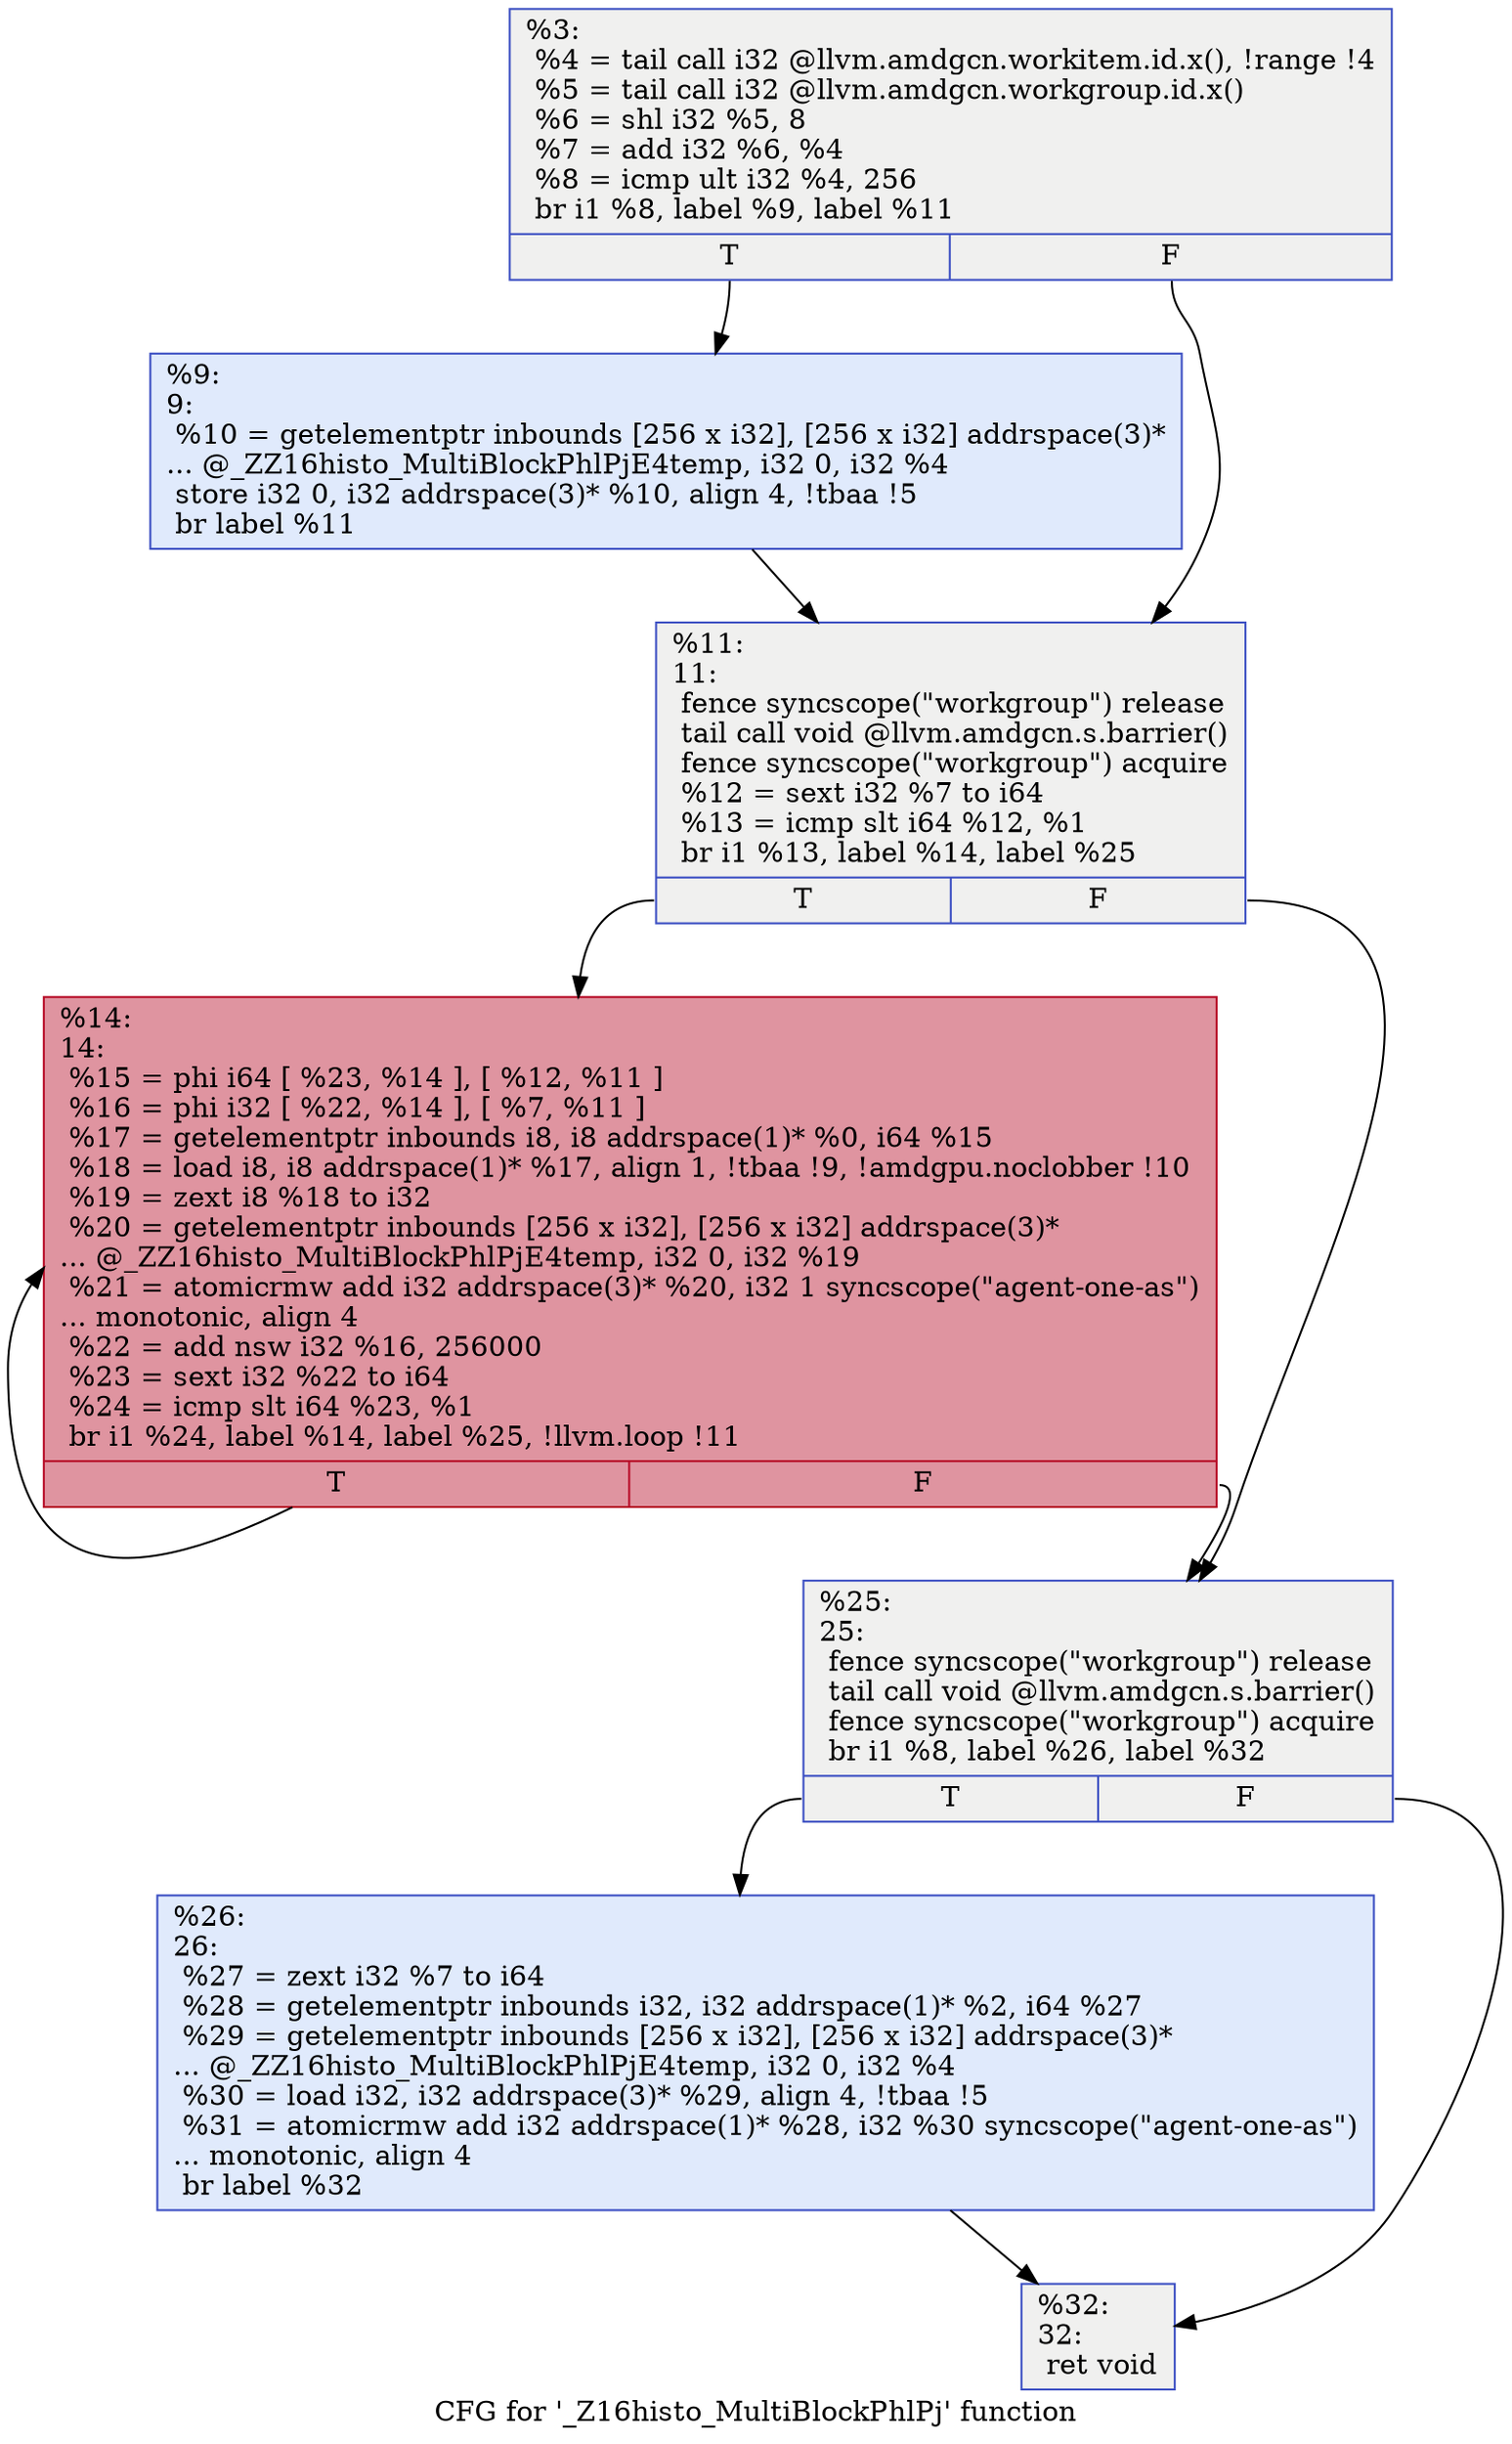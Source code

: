 digraph "CFG for '_Z16histo_MultiBlockPhlPj' function" {
	label="CFG for '_Z16histo_MultiBlockPhlPj' function";

	Node0x6009020 [shape=record,color="#3d50c3ff", style=filled, fillcolor="#dedcdb70",label="{%3:\l  %4 = tail call i32 @llvm.amdgcn.workitem.id.x(), !range !4\l  %5 = tail call i32 @llvm.amdgcn.workgroup.id.x()\l  %6 = shl i32 %5, 8\l  %7 = add i32 %6, %4\l  %8 = icmp ult i32 %4, 256\l  br i1 %8, label %9, label %11\l|{<s0>T|<s1>F}}"];
	Node0x6009020:s0 -> Node0x6009db0;
	Node0x6009020:s1 -> Node0x600a870;
	Node0x6009db0 [shape=record,color="#3d50c3ff", style=filled, fillcolor="#b9d0f970",label="{%9:\l9:                                                \l  %10 = getelementptr inbounds [256 x i32], [256 x i32] addrspace(3)*\l... @_ZZ16histo_MultiBlockPhlPjE4temp, i32 0, i32 %4\l  store i32 0, i32 addrspace(3)* %10, align 4, !tbaa !5\l  br label %11\l}"];
	Node0x6009db0 -> Node0x600a870;
	Node0x600a870 [shape=record,color="#3d50c3ff", style=filled, fillcolor="#dedcdb70",label="{%11:\l11:                                               \l  fence syncscope(\"workgroup\") release\l  tail call void @llvm.amdgcn.s.barrier()\l  fence syncscope(\"workgroup\") acquire\l  %12 = sext i32 %7 to i64\l  %13 = icmp slt i64 %12, %1\l  br i1 %13, label %14, label %25\l|{<s0>T|<s1>F}}"];
	Node0x600a870:s0 -> Node0x600b0c0;
	Node0x600a870:s1 -> Node0x600b150;
	Node0x600b0c0 [shape=record,color="#b70d28ff", style=filled, fillcolor="#b70d2870",label="{%14:\l14:                                               \l  %15 = phi i64 [ %23, %14 ], [ %12, %11 ]\l  %16 = phi i32 [ %22, %14 ], [ %7, %11 ]\l  %17 = getelementptr inbounds i8, i8 addrspace(1)* %0, i64 %15\l  %18 = load i8, i8 addrspace(1)* %17, align 1, !tbaa !9, !amdgpu.noclobber !10\l  %19 = zext i8 %18 to i32\l  %20 = getelementptr inbounds [256 x i32], [256 x i32] addrspace(3)*\l... @_ZZ16histo_MultiBlockPhlPjE4temp, i32 0, i32 %19\l  %21 = atomicrmw add i32 addrspace(3)* %20, i32 1 syncscope(\"agent-one-as\")\l... monotonic, align 4\l  %22 = add nsw i32 %16, 256000\l  %23 = sext i32 %22 to i64\l  %24 = icmp slt i64 %23, %1\l  br i1 %24, label %14, label %25, !llvm.loop !11\l|{<s0>T|<s1>F}}"];
	Node0x600b0c0:s0 -> Node0x600b0c0;
	Node0x600b0c0:s1 -> Node0x600b150;
	Node0x600b150 [shape=record,color="#3d50c3ff", style=filled, fillcolor="#dedcdb70",label="{%25:\l25:                                               \l  fence syncscope(\"workgroup\") release\l  tail call void @llvm.amdgcn.s.barrier()\l  fence syncscope(\"workgroup\") acquire\l  br i1 %8, label %26, label %32\l|{<s0>T|<s1>F}}"];
	Node0x600b150:s0 -> Node0x600bfe0;
	Node0x600b150:s1 -> Node0x600c030;
	Node0x600bfe0 [shape=record,color="#3d50c3ff", style=filled, fillcolor="#b9d0f970",label="{%26:\l26:                                               \l  %27 = zext i32 %7 to i64\l  %28 = getelementptr inbounds i32, i32 addrspace(1)* %2, i64 %27\l  %29 = getelementptr inbounds [256 x i32], [256 x i32] addrspace(3)*\l... @_ZZ16histo_MultiBlockPhlPjE4temp, i32 0, i32 %4\l  %30 = load i32, i32 addrspace(3)* %29, align 4, !tbaa !5\l  %31 = atomicrmw add i32 addrspace(1)* %28, i32 %30 syncscope(\"agent-one-as\")\l... monotonic, align 4\l  br label %32\l}"];
	Node0x600bfe0 -> Node0x600c030;
	Node0x600c030 [shape=record,color="#3d50c3ff", style=filled, fillcolor="#dedcdb70",label="{%32:\l32:                                               \l  ret void\l}"];
}
